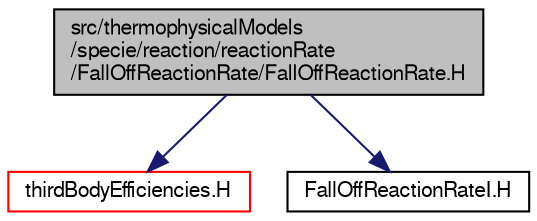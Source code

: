 digraph "src/thermophysicalModels/specie/reaction/reactionRate/FallOffReactionRate/FallOffReactionRate.H"
{
  bgcolor="transparent";
  edge [fontname="FreeSans",fontsize="10",labelfontname="FreeSans",labelfontsize="10"];
  node [fontname="FreeSans",fontsize="10",shape=record];
  Node0 [label="src/thermophysicalModels\l/specie/reaction/reactionRate\l/FallOffReactionRate/FallOffReactionRate.H",height=0.2,width=0.4,color="black", fillcolor="grey75", style="filled", fontcolor="black"];
  Node0 -> Node1 [color="midnightblue",fontsize="10",style="solid",fontname="FreeSans"];
  Node1 [label="thirdBodyEfficiencies.H",height=0.2,width=0.4,color="red",URL="$a16538.html"];
  Node0 -> Node68 [color="midnightblue",fontsize="10",style="solid",fontname="FreeSans"];
  Node68 [label="FallOffReactionRateI.H",height=0.2,width=0.4,color="black",URL="$a16499.html"];
}

